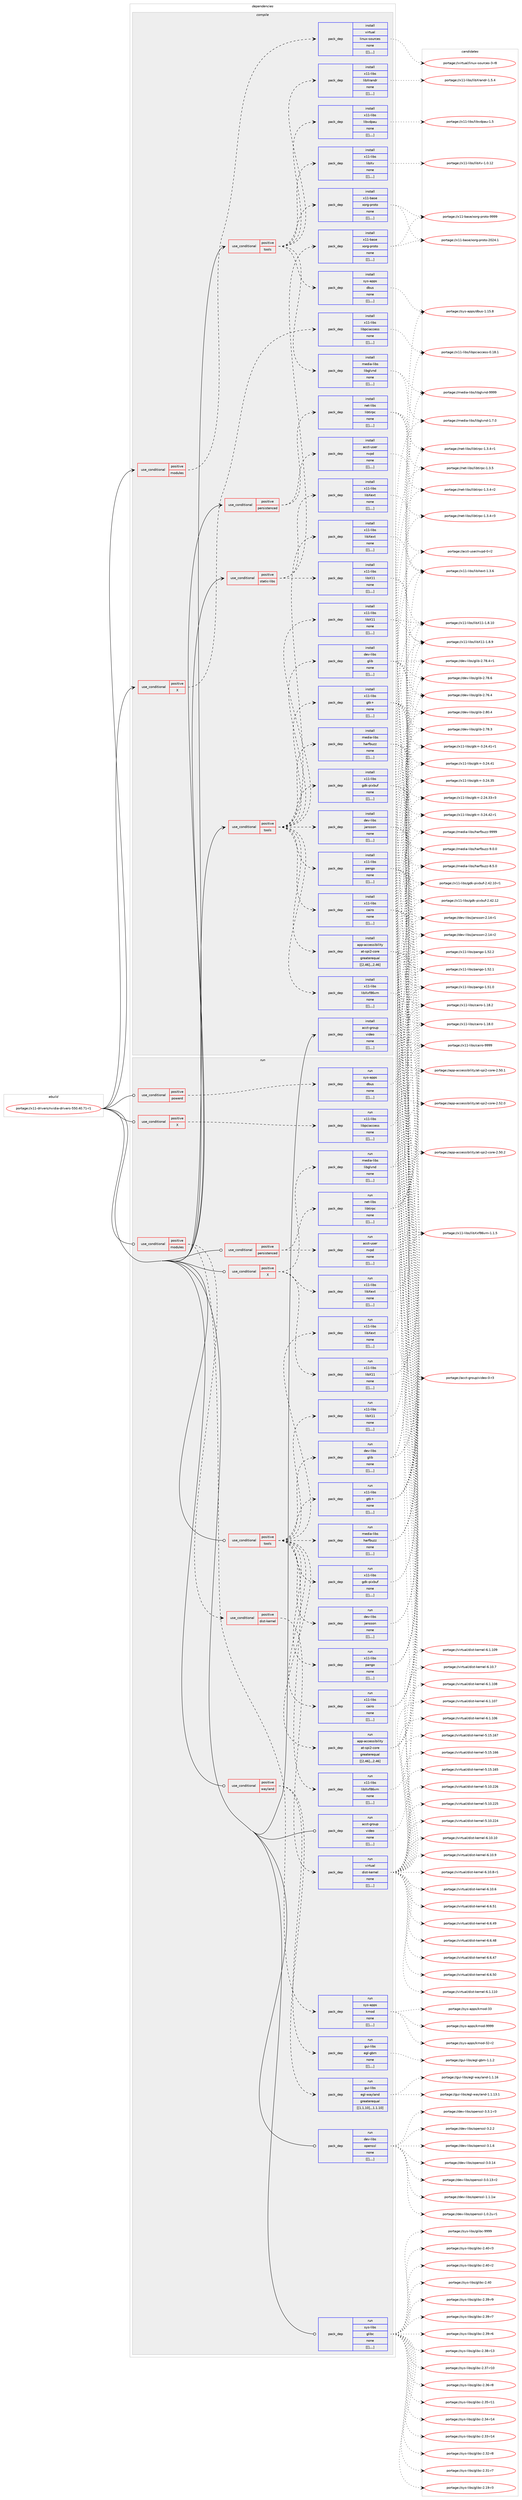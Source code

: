 digraph prolog {

# *************
# Graph options
# *************

newrank=true;
concentrate=true;
compound=true;
graph [rankdir=LR,fontname=Helvetica,fontsize=10,ranksep=1.5];#, ranksep=2.5, nodesep=0.2];
edge  [arrowhead=vee];
node  [fontname=Helvetica,fontsize=10];

# **********
# The ebuild
# **********

subgraph cluster_leftcol {
color=gray;
label=<<i>ebuild</i>>;
id [label="portage://x11-drivers/nvidia-drivers-550.40.71-r1", color=red, width=4, href="../x11-drivers/nvidia-drivers-550.40.71-r1.svg"];
}

# ****************
# The dependencies
# ****************

subgraph cluster_midcol {
color=gray;
label=<<i>dependencies</i>>;
subgraph cluster_compile {
fillcolor="#eeeeee";
style=filled;
label=<<i>compile</i>>;
subgraph cond126316 {
dependency474935 [label=<<TABLE BORDER="0" CELLBORDER="1" CELLSPACING="0" CELLPADDING="4"><TR><TD ROWSPAN="3" CELLPADDING="10">use_conditional</TD></TR><TR><TD>positive</TD></TR><TR><TD>X</TD></TR></TABLE>>, shape=none, color=red];
subgraph pack345108 {
dependency474936 [label=<<TABLE BORDER="0" CELLBORDER="1" CELLSPACING="0" CELLPADDING="4" WIDTH="220"><TR><TD ROWSPAN="6" CELLPADDING="30">pack_dep</TD></TR><TR><TD WIDTH="110">install</TD></TR><TR><TD>x11-libs</TD></TR><TR><TD>libpciaccess</TD></TR><TR><TD>none</TD></TR><TR><TD>[[],,,,]</TD></TR></TABLE>>, shape=none, color=blue];
}
dependency474935:e -> dependency474936:w [weight=20,style="dashed",arrowhead="vee"];
}
id:e -> dependency474935:w [weight=20,style="solid",arrowhead="vee"];
subgraph cond126317 {
dependency474937 [label=<<TABLE BORDER="0" CELLBORDER="1" CELLSPACING="0" CELLPADDING="4"><TR><TD ROWSPAN="3" CELLPADDING="10">use_conditional</TD></TR><TR><TD>positive</TD></TR><TR><TD>modules</TD></TR></TABLE>>, shape=none, color=red];
subgraph pack345109 {
dependency474938 [label=<<TABLE BORDER="0" CELLBORDER="1" CELLSPACING="0" CELLPADDING="4" WIDTH="220"><TR><TD ROWSPAN="6" CELLPADDING="30">pack_dep</TD></TR><TR><TD WIDTH="110">install</TD></TR><TR><TD>virtual</TD></TR><TR><TD>linux-sources</TD></TR><TR><TD>none</TD></TR><TR><TD>[[],,,,]</TD></TR></TABLE>>, shape=none, color=blue];
}
dependency474937:e -> dependency474938:w [weight=20,style="dashed",arrowhead="vee"];
}
id:e -> dependency474937:w [weight=20,style="solid",arrowhead="vee"];
subgraph cond126318 {
dependency474939 [label=<<TABLE BORDER="0" CELLBORDER="1" CELLSPACING="0" CELLPADDING="4"><TR><TD ROWSPAN="3" CELLPADDING="10">use_conditional</TD></TR><TR><TD>positive</TD></TR><TR><TD>persistenced</TD></TR></TABLE>>, shape=none, color=red];
subgraph pack345110 {
dependency474940 [label=<<TABLE BORDER="0" CELLBORDER="1" CELLSPACING="0" CELLPADDING="4" WIDTH="220"><TR><TD ROWSPAN="6" CELLPADDING="30">pack_dep</TD></TR><TR><TD WIDTH="110">install</TD></TR><TR><TD>acct-user</TD></TR><TR><TD>nvpd</TD></TR><TR><TD>none</TD></TR><TR><TD>[[],,,,]</TD></TR></TABLE>>, shape=none, color=blue];
}
dependency474939:e -> dependency474940:w [weight=20,style="dashed",arrowhead="vee"];
subgraph pack345111 {
dependency474941 [label=<<TABLE BORDER="0" CELLBORDER="1" CELLSPACING="0" CELLPADDING="4" WIDTH="220"><TR><TD ROWSPAN="6" CELLPADDING="30">pack_dep</TD></TR><TR><TD WIDTH="110">install</TD></TR><TR><TD>net-libs</TD></TR><TR><TD>libtirpc</TD></TR><TR><TD>none</TD></TR><TR><TD>[[],,,,]</TD></TR></TABLE>>, shape=none, color=blue];
}
dependency474939:e -> dependency474941:w [weight=20,style="dashed",arrowhead="vee"];
}
id:e -> dependency474939:w [weight=20,style="solid",arrowhead="vee"];
subgraph cond126319 {
dependency474942 [label=<<TABLE BORDER="0" CELLBORDER="1" CELLSPACING="0" CELLPADDING="4"><TR><TD ROWSPAN="3" CELLPADDING="10">use_conditional</TD></TR><TR><TD>positive</TD></TR><TR><TD>static-libs</TD></TR></TABLE>>, shape=none, color=red];
subgraph pack345112 {
dependency474943 [label=<<TABLE BORDER="0" CELLBORDER="1" CELLSPACING="0" CELLPADDING="4" WIDTH="220"><TR><TD ROWSPAN="6" CELLPADDING="30">pack_dep</TD></TR><TR><TD WIDTH="110">install</TD></TR><TR><TD>x11-base</TD></TR><TR><TD>xorg-proto</TD></TR><TR><TD>none</TD></TR><TR><TD>[[],,,,]</TD></TR></TABLE>>, shape=none, color=blue];
}
dependency474942:e -> dependency474943:w [weight=20,style="dashed",arrowhead="vee"];
subgraph pack345113 {
dependency474944 [label=<<TABLE BORDER="0" CELLBORDER="1" CELLSPACING="0" CELLPADDING="4" WIDTH="220"><TR><TD ROWSPAN="6" CELLPADDING="30">pack_dep</TD></TR><TR><TD WIDTH="110">install</TD></TR><TR><TD>x11-libs</TD></TR><TR><TD>libX11</TD></TR><TR><TD>none</TD></TR><TR><TD>[[],,,,]</TD></TR></TABLE>>, shape=none, color=blue];
}
dependency474942:e -> dependency474944:w [weight=20,style="dashed",arrowhead="vee"];
subgraph pack345114 {
dependency474945 [label=<<TABLE BORDER="0" CELLBORDER="1" CELLSPACING="0" CELLPADDING="4" WIDTH="220"><TR><TD ROWSPAN="6" CELLPADDING="30">pack_dep</TD></TR><TR><TD WIDTH="110">install</TD></TR><TR><TD>x11-libs</TD></TR><TR><TD>libXext</TD></TR><TR><TD>none</TD></TR><TR><TD>[[],,,,]</TD></TR></TABLE>>, shape=none, color=blue];
}
dependency474942:e -> dependency474945:w [weight=20,style="dashed",arrowhead="vee"];
}
id:e -> dependency474942:w [weight=20,style="solid",arrowhead="vee"];
subgraph cond126320 {
dependency474946 [label=<<TABLE BORDER="0" CELLBORDER="1" CELLSPACING="0" CELLPADDING="4"><TR><TD ROWSPAN="3" CELLPADDING="10">use_conditional</TD></TR><TR><TD>positive</TD></TR><TR><TD>tools</TD></TR></TABLE>>, shape=none, color=red];
subgraph pack345115 {
dependency474947 [label=<<TABLE BORDER="0" CELLBORDER="1" CELLSPACING="0" CELLPADDING="4" WIDTH="220"><TR><TD ROWSPAN="6" CELLPADDING="30">pack_dep</TD></TR><TR><TD WIDTH="110">install</TD></TR><TR><TD>app-accessibility</TD></TR><TR><TD>at-spi2-core</TD></TR><TR><TD>greaterequal</TD></TR><TR><TD>[[2,46],,,2.46]</TD></TR></TABLE>>, shape=none, color=blue];
}
dependency474946:e -> dependency474947:w [weight=20,style="dashed",arrowhead="vee"];
subgraph pack345116 {
dependency474948 [label=<<TABLE BORDER="0" CELLBORDER="1" CELLSPACING="0" CELLPADDING="4" WIDTH="220"><TR><TD ROWSPAN="6" CELLPADDING="30">pack_dep</TD></TR><TR><TD WIDTH="110">install</TD></TR><TR><TD>dev-libs</TD></TR><TR><TD>glib</TD></TR><TR><TD>none</TD></TR><TR><TD>[[],,,,]</TD></TR></TABLE>>, shape=none, color=blue];
}
dependency474946:e -> dependency474948:w [weight=20,style="dashed",arrowhead="vee"];
subgraph pack345117 {
dependency474949 [label=<<TABLE BORDER="0" CELLBORDER="1" CELLSPACING="0" CELLPADDING="4" WIDTH="220"><TR><TD ROWSPAN="6" CELLPADDING="30">pack_dep</TD></TR><TR><TD WIDTH="110">install</TD></TR><TR><TD>dev-libs</TD></TR><TR><TD>jansson</TD></TR><TR><TD>none</TD></TR><TR><TD>[[],,,,]</TD></TR></TABLE>>, shape=none, color=blue];
}
dependency474946:e -> dependency474949:w [weight=20,style="dashed",arrowhead="vee"];
subgraph pack345118 {
dependency474950 [label=<<TABLE BORDER="0" CELLBORDER="1" CELLSPACING="0" CELLPADDING="4" WIDTH="220"><TR><TD ROWSPAN="6" CELLPADDING="30">pack_dep</TD></TR><TR><TD WIDTH="110">install</TD></TR><TR><TD>media-libs</TD></TR><TR><TD>harfbuzz</TD></TR><TR><TD>none</TD></TR><TR><TD>[[],,,,]</TD></TR></TABLE>>, shape=none, color=blue];
}
dependency474946:e -> dependency474950:w [weight=20,style="dashed",arrowhead="vee"];
subgraph pack345119 {
dependency474951 [label=<<TABLE BORDER="0" CELLBORDER="1" CELLSPACING="0" CELLPADDING="4" WIDTH="220"><TR><TD ROWSPAN="6" CELLPADDING="30">pack_dep</TD></TR><TR><TD WIDTH="110">install</TD></TR><TR><TD>x11-libs</TD></TR><TR><TD>cairo</TD></TR><TR><TD>none</TD></TR><TR><TD>[[],,,,]</TD></TR></TABLE>>, shape=none, color=blue];
}
dependency474946:e -> dependency474951:w [weight=20,style="dashed",arrowhead="vee"];
subgraph pack345120 {
dependency474952 [label=<<TABLE BORDER="0" CELLBORDER="1" CELLSPACING="0" CELLPADDING="4" WIDTH="220"><TR><TD ROWSPAN="6" CELLPADDING="30">pack_dep</TD></TR><TR><TD WIDTH="110">install</TD></TR><TR><TD>x11-libs</TD></TR><TR><TD>gdk-pixbuf</TD></TR><TR><TD>none</TD></TR><TR><TD>[[],,,,]</TD></TR></TABLE>>, shape=none, color=blue];
}
dependency474946:e -> dependency474952:w [weight=20,style="dashed",arrowhead="vee"];
subgraph pack345121 {
dependency474953 [label=<<TABLE BORDER="0" CELLBORDER="1" CELLSPACING="0" CELLPADDING="4" WIDTH="220"><TR><TD ROWSPAN="6" CELLPADDING="30">pack_dep</TD></TR><TR><TD WIDTH="110">install</TD></TR><TR><TD>x11-libs</TD></TR><TR><TD>gtk+</TD></TR><TR><TD>none</TD></TR><TR><TD>[[],,,,]</TD></TR></TABLE>>, shape=none, color=blue];
}
dependency474946:e -> dependency474953:w [weight=20,style="dashed",arrowhead="vee"];
subgraph pack345122 {
dependency474954 [label=<<TABLE BORDER="0" CELLBORDER="1" CELLSPACING="0" CELLPADDING="4" WIDTH="220"><TR><TD ROWSPAN="6" CELLPADDING="30">pack_dep</TD></TR><TR><TD WIDTH="110">install</TD></TR><TR><TD>x11-libs</TD></TR><TR><TD>libX11</TD></TR><TR><TD>none</TD></TR><TR><TD>[[],,,,]</TD></TR></TABLE>>, shape=none, color=blue];
}
dependency474946:e -> dependency474954:w [weight=20,style="dashed",arrowhead="vee"];
subgraph pack345123 {
dependency474955 [label=<<TABLE BORDER="0" CELLBORDER="1" CELLSPACING="0" CELLPADDING="4" WIDTH="220"><TR><TD ROWSPAN="6" CELLPADDING="30">pack_dep</TD></TR><TR><TD WIDTH="110">install</TD></TR><TR><TD>x11-libs</TD></TR><TR><TD>libXext</TD></TR><TR><TD>none</TD></TR><TR><TD>[[],,,,]</TD></TR></TABLE>>, shape=none, color=blue];
}
dependency474946:e -> dependency474955:w [weight=20,style="dashed",arrowhead="vee"];
subgraph pack345124 {
dependency474956 [label=<<TABLE BORDER="0" CELLBORDER="1" CELLSPACING="0" CELLPADDING="4" WIDTH="220"><TR><TD ROWSPAN="6" CELLPADDING="30">pack_dep</TD></TR><TR><TD WIDTH="110">install</TD></TR><TR><TD>x11-libs</TD></TR><TR><TD>libXxf86vm</TD></TR><TR><TD>none</TD></TR><TR><TD>[[],,,,]</TD></TR></TABLE>>, shape=none, color=blue];
}
dependency474946:e -> dependency474956:w [weight=20,style="dashed",arrowhead="vee"];
subgraph pack345125 {
dependency474957 [label=<<TABLE BORDER="0" CELLBORDER="1" CELLSPACING="0" CELLPADDING="4" WIDTH="220"><TR><TD ROWSPAN="6" CELLPADDING="30">pack_dep</TD></TR><TR><TD WIDTH="110">install</TD></TR><TR><TD>x11-libs</TD></TR><TR><TD>pango</TD></TR><TR><TD>none</TD></TR><TR><TD>[[],,,,]</TD></TR></TABLE>>, shape=none, color=blue];
}
dependency474946:e -> dependency474957:w [weight=20,style="dashed",arrowhead="vee"];
}
id:e -> dependency474946:w [weight=20,style="solid",arrowhead="vee"];
subgraph cond126321 {
dependency474958 [label=<<TABLE BORDER="0" CELLBORDER="1" CELLSPACING="0" CELLPADDING="4"><TR><TD ROWSPAN="3" CELLPADDING="10">use_conditional</TD></TR><TR><TD>positive</TD></TR><TR><TD>tools</TD></TR></TABLE>>, shape=none, color=red];
subgraph pack345126 {
dependency474959 [label=<<TABLE BORDER="0" CELLBORDER="1" CELLSPACING="0" CELLPADDING="4" WIDTH="220"><TR><TD ROWSPAN="6" CELLPADDING="30">pack_dep</TD></TR><TR><TD WIDTH="110">install</TD></TR><TR><TD>media-libs</TD></TR><TR><TD>libglvnd</TD></TR><TR><TD>none</TD></TR><TR><TD>[[],,,,]</TD></TR></TABLE>>, shape=none, color=blue];
}
dependency474958:e -> dependency474959:w [weight=20,style="dashed",arrowhead="vee"];
subgraph pack345127 {
dependency474960 [label=<<TABLE BORDER="0" CELLBORDER="1" CELLSPACING="0" CELLPADDING="4" WIDTH="220"><TR><TD ROWSPAN="6" CELLPADDING="30">pack_dep</TD></TR><TR><TD WIDTH="110">install</TD></TR><TR><TD>sys-apps</TD></TR><TR><TD>dbus</TD></TR><TR><TD>none</TD></TR><TR><TD>[[],,,,]</TD></TR></TABLE>>, shape=none, color=blue];
}
dependency474958:e -> dependency474960:w [weight=20,style="dashed",arrowhead="vee"];
subgraph pack345128 {
dependency474961 [label=<<TABLE BORDER="0" CELLBORDER="1" CELLSPACING="0" CELLPADDING="4" WIDTH="220"><TR><TD ROWSPAN="6" CELLPADDING="30">pack_dep</TD></TR><TR><TD WIDTH="110">install</TD></TR><TR><TD>x11-base</TD></TR><TR><TD>xorg-proto</TD></TR><TR><TD>none</TD></TR><TR><TD>[[],,,,]</TD></TR></TABLE>>, shape=none, color=blue];
}
dependency474958:e -> dependency474961:w [weight=20,style="dashed",arrowhead="vee"];
subgraph pack345129 {
dependency474962 [label=<<TABLE BORDER="0" CELLBORDER="1" CELLSPACING="0" CELLPADDING="4" WIDTH="220"><TR><TD ROWSPAN="6" CELLPADDING="30">pack_dep</TD></TR><TR><TD WIDTH="110">install</TD></TR><TR><TD>x11-libs</TD></TR><TR><TD>libXrandr</TD></TR><TR><TD>none</TD></TR><TR><TD>[[],,,,]</TD></TR></TABLE>>, shape=none, color=blue];
}
dependency474958:e -> dependency474962:w [weight=20,style="dashed",arrowhead="vee"];
subgraph pack345130 {
dependency474963 [label=<<TABLE BORDER="0" CELLBORDER="1" CELLSPACING="0" CELLPADDING="4" WIDTH="220"><TR><TD ROWSPAN="6" CELLPADDING="30">pack_dep</TD></TR><TR><TD WIDTH="110">install</TD></TR><TR><TD>x11-libs</TD></TR><TR><TD>libXv</TD></TR><TR><TD>none</TD></TR><TR><TD>[[],,,,]</TD></TR></TABLE>>, shape=none, color=blue];
}
dependency474958:e -> dependency474963:w [weight=20,style="dashed",arrowhead="vee"];
subgraph pack345131 {
dependency474964 [label=<<TABLE BORDER="0" CELLBORDER="1" CELLSPACING="0" CELLPADDING="4" WIDTH="220"><TR><TD ROWSPAN="6" CELLPADDING="30">pack_dep</TD></TR><TR><TD WIDTH="110">install</TD></TR><TR><TD>x11-libs</TD></TR><TR><TD>libvdpau</TD></TR><TR><TD>none</TD></TR><TR><TD>[[],,,,]</TD></TR></TABLE>>, shape=none, color=blue];
}
dependency474958:e -> dependency474964:w [weight=20,style="dashed",arrowhead="vee"];
}
id:e -> dependency474958:w [weight=20,style="solid",arrowhead="vee"];
subgraph pack345132 {
dependency474965 [label=<<TABLE BORDER="0" CELLBORDER="1" CELLSPACING="0" CELLPADDING="4" WIDTH="220"><TR><TD ROWSPAN="6" CELLPADDING="30">pack_dep</TD></TR><TR><TD WIDTH="110">install</TD></TR><TR><TD>acct-group</TD></TR><TR><TD>video</TD></TR><TR><TD>none</TD></TR><TR><TD>[[],,,,]</TD></TR></TABLE>>, shape=none, color=blue];
}
id:e -> dependency474965:w [weight=20,style="solid",arrowhead="vee"];
}
subgraph cluster_compileandrun {
fillcolor="#eeeeee";
style=filled;
label=<<i>compile and run</i>>;
}
subgraph cluster_run {
fillcolor="#eeeeee";
style=filled;
label=<<i>run</i>>;
subgraph cond126322 {
dependency474966 [label=<<TABLE BORDER="0" CELLBORDER="1" CELLSPACING="0" CELLPADDING="4"><TR><TD ROWSPAN="3" CELLPADDING="10">use_conditional</TD></TR><TR><TD>positive</TD></TR><TR><TD>X</TD></TR></TABLE>>, shape=none, color=red];
subgraph pack345133 {
dependency474967 [label=<<TABLE BORDER="0" CELLBORDER="1" CELLSPACING="0" CELLPADDING="4" WIDTH="220"><TR><TD ROWSPAN="6" CELLPADDING="30">pack_dep</TD></TR><TR><TD WIDTH="110">run</TD></TR><TR><TD>media-libs</TD></TR><TR><TD>libglvnd</TD></TR><TR><TD>none</TD></TR><TR><TD>[[],,,,]</TD></TR></TABLE>>, shape=none, color=blue];
}
dependency474966:e -> dependency474967:w [weight=20,style="dashed",arrowhead="vee"];
subgraph pack345134 {
dependency474968 [label=<<TABLE BORDER="0" CELLBORDER="1" CELLSPACING="0" CELLPADDING="4" WIDTH="220"><TR><TD ROWSPAN="6" CELLPADDING="30">pack_dep</TD></TR><TR><TD WIDTH="110">run</TD></TR><TR><TD>x11-libs</TD></TR><TR><TD>libX11</TD></TR><TR><TD>none</TD></TR><TR><TD>[[],,,,]</TD></TR></TABLE>>, shape=none, color=blue];
}
dependency474966:e -> dependency474968:w [weight=20,style="dashed",arrowhead="vee"];
subgraph pack345135 {
dependency474969 [label=<<TABLE BORDER="0" CELLBORDER="1" CELLSPACING="0" CELLPADDING="4" WIDTH="220"><TR><TD ROWSPAN="6" CELLPADDING="30">pack_dep</TD></TR><TR><TD WIDTH="110">run</TD></TR><TR><TD>x11-libs</TD></TR><TR><TD>libXext</TD></TR><TR><TD>none</TD></TR><TR><TD>[[],,,,]</TD></TR></TABLE>>, shape=none, color=blue];
}
dependency474966:e -> dependency474969:w [weight=20,style="dashed",arrowhead="vee"];
}
id:e -> dependency474966:w [weight=20,style="solid",arrowhead="odot"];
subgraph cond126323 {
dependency474970 [label=<<TABLE BORDER="0" CELLBORDER="1" CELLSPACING="0" CELLPADDING="4"><TR><TD ROWSPAN="3" CELLPADDING="10">use_conditional</TD></TR><TR><TD>positive</TD></TR><TR><TD>X</TD></TR></TABLE>>, shape=none, color=red];
subgraph pack345136 {
dependency474971 [label=<<TABLE BORDER="0" CELLBORDER="1" CELLSPACING="0" CELLPADDING="4" WIDTH="220"><TR><TD ROWSPAN="6" CELLPADDING="30">pack_dep</TD></TR><TR><TD WIDTH="110">run</TD></TR><TR><TD>x11-libs</TD></TR><TR><TD>libpciaccess</TD></TR><TR><TD>none</TD></TR><TR><TD>[[],,,,]</TD></TR></TABLE>>, shape=none, color=blue];
}
dependency474970:e -> dependency474971:w [weight=20,style="dashed",arrowhead="vee"];
}
id:e -> dependency474970:w [weight=20,style="solid",arrowhead="odot"];
subgraph cond126324 {
dependency474972 [label=<<TABLE BORDER="0" CELLBORDER="1" CELLSPACING="0" CELLPADDING="4"><TR><TD ROWSPAN="3" CELLPADDING="10">use_conditional</TD></TR><TR><TD>positive</TD></TR><TR><TD>modules</TD></TR></TABLE>>, shape=none, color=red];
subgraph pack345137 {
dependency474973 [label=<<TABLE BORDER="0" CELLBORDER="1" CELLSPACING="0" CELLPADDING="4" WIDTH="220"><TR><TD ROWSPAN="6" CELLPADDING="30">pack_dep</TD></TR><TR><TD WIDTH="110">run</TD></TR><TR><TD>sys-apps</TD></TR><TR><TD>kmod</TD></TR><TR><TD>none</TD></TR><TR><TD>[[],,,,]</TD></TR></TABLE>>, shape=none, color=blue];
}
dependency474972:e -> dependency474973:w [weight=20,style="dashed",arrowhead="vee"];
subgraph cond126325 {
dependency474974 [label=<<TABLE BORDER="0" CELLBORDER="1" CELLSPACING="0" CELLPADDING="4"><TR><TD ROWSPAN="3" CELLPADDING="10">use_conditional</TD></TR><TR><TD>positive</TD></TR><TR><TD>dist-kernel</TD></TR></TABLE>>, shape=none, color=red];
subgraph pack345138 {
dependency474975 [label=<<TABLE BORDER="0" CELLBORDER="1" CELLSPACING="0" CELLPADDING="4" WIDTH="220"><TR><TD ROWSPAN="6" CELLPADDING="30">pack_dep</TD></TR><TR><TD WIDTH="110">run</TD></TR><TR><TD>virtual</TD></TR><TR><TD>dist-kernel</TD></TR><TR><TD>none</TD></TR><TR><TD>[[],,,,]</TD></TR></TABLE>>, shape=none, color=blue];
}
dependency474974:e -> dependency474975:w [weight=20,style="dashed",arrowhead="vee"];
}
dependency474972:e -> dependency474974:w [weight=20,style="dashed",arrowhead="vee"];
}
id:e -> dependency474972:w [weight=20,style="solid",arrowhead="odot"];
subgraph cond126326 {
dependency474976 [label=<<TABLE BORDER="0" CELLBORDER="1" CELLSPACING="0" CELLPADDING="4"><TR><TD ROWSPAN="3" CELLPADDING="10">use_conditional</TD></TR><TR><TD>positive</TD></TR><TR><TD>persistenced</TD></TR></TABLE>>, shape=none, color=red];
subgraph pack345139 {
dependency474977 [label=<<TABLE BORDER="0" CELLBORDER="1" CELLSPACING="0" CELLPADDING="4" WIDTH="220"><TR><TD ROWSPAN="6" CELLPADDING="30">pack_dep</TD></TR><TR><TD WIDTH="110">run</TD></TR><TR><TD>acct-user</TD></TR><TR><TD>nvpd</TD></TR><TR><TD>none</TD></TR><TR><TD>[[],,,,]</TD></TR></TABLE>>, shape=none, color=blue];
}
dependency474976:e -> dependency474977:w [weight=20,style="dashed",arrowhead="vee"];
subgraph pack345140 {
dependency474978 [label=<<TABLE BORDER="0" CELLBORDER="1" CELLSPACING="0" CELLPADDING="4" WIDTH="220"><TR><TD ROWSPAN="6" CELLPADDING="30">pack_dep</TD></TR><TR><TD WIDTH="110">run</TD></TR><TR><TD>net-libs</TD></TR><TR><TD>libtirpc</TD></TR><TR><TD>none</TD></TR><TR><TD>[[],,,,]</TD></TR></TABLE>>, shape=none, color=blue];
}
dependency474976:e -> dependency474978:w [weight=20,style="dashed",arrowhead="vee"];
}
id:e -> dependency474976:w [weight=20,style="solid",arrowhead="odot"];
subgraph cond126327 {
dependency474979 [label=<<TABLE BORDER="0" CELLBORDER="1" CELLSPACING="0" CELLPADDING="4"><TR><TD ROWSPAN="3" CELLPADDING="10">use_conditional</TD></TR><TR><TD>positive</TD></TR><TR><TD>powerd</TD></TR></TABLE>>, shape=none, color=red];
subgraph pack345141 {
dependency474980 [label=<<TABLE BORDER="0" CELLBORDER="1" CELLSPACING="0" CELLPADDING="4" WIDTH="220"><TR><TD ROWSPAN="6" CELLPADDING="30">pack_dep</TD></TR><TR><TD WIDTH="110">run</TD></TR><TR><TD>sys-apps</TD></TR><TR><TD>dbus</TD></TR><TR><TD>none</TD></TR><TR><TD>[[],,,,]</TD></TR></TABLE>>, shape=none, color=blue];
}
dependency474979:e -> dependency474980:w [weight=20,style="dashed",arrowhead="vee"];
}
id:e -> dependency474979:w [weight=20,style="solid",arrowhead="odot"];
subgraph cond126328 {
dependency474981 [label=<<TABLE BORDER="0" CELLBORDER="1" CELLSPACING="0" CELLPADDING="4"><TR><TD ROWSPAN="3" CELLPADDING="10">use_conditional</TD></TR><TR><TD>positive</TD></TR><TR><TD>tools</TD></TR></TABLE>>, shape=none, color=red];
subgraph pack345142 {
dependency474982 [label=<<TABLE BORDER="0" CELLBORDER="1" CELLSPACING="0" CELLPADDING="4" WIDTH="220"><TR><TD ROWSPAN="6" CELLPADDING="30">pack_dep</TD></TR><TR><TD WIDTH="110">run</TD></TR><TR><TD>app-accessibility</TD></TR><TR><TD>at-spi2-core</TD></TR><TR><TD>greaterequal</TD></TR><TR><TD>[[2,46],,,2.46]</TD></TR></TABLE>>, shape=none, color=blue];
}
dependency474981:e -> dependency474982:w [weight=20,style="dashed",arrowhead="vee"];
subgraph pack345143 {
dependency474983 [label=<<TABLE BORDER="0" CELLBORDER="1" CELLSPACING="0" CELLPADDING="4" WIDTH="220"><TR><TD ROWSPAN="6" CELLPADDING="30">pack_dep</TD></TR><TR><TD WIDTH="110">run</TD></TR><TR><TD>dev-libs</TD></TR><TR><TD>glib</TD></TR><TR><TD>none</TD></TR><TR><TD>[[],,,,]</TD></TR></TABLE>>, shape=none, color=blue];
}
dependency474981:e -> dependency474983:w [weight=20,style="dashed",arrowhead="vee"];
subgraph pack345144 {
dependency474984 [label=<<TABLE BORDER="0" CELLBORDER="1" CELLSPACING="0" CELLPADDING="4" WIDTH="220"><TR><TD ROWSPAN="6" CELLPADDING="30">pack_dep</TD></TR><TR><TD WIDTH="110">run</TD></TR><TR><TD>dev-libs</TD></TR><TR><TD>jansson</TD></TR><TR><TD>none</TD></TR><TR><TD>[[],,,,]</TD></TR></TABLE>>, shape=none, color=blue];
}
dependency474981:e -> dependency474984:w [weight=20,style="dashed",arrowhead="vee"];
subgraph pack345145 {
dependency474985 [label=<<TABLE BORDER="0" CELLBORDER="1" CELLSPACING="0" CELLPADDING="4" WIDTH="220"><TR><TD ROWSPAN="6" CELLPADDING="30">pack_dep</TD></TR><TR><TD WIDTH="110">run</TD></TR><TR><TD>media-libs</TD></TR><TR><TD>harfbuzz</TD></TR><TR><TD>none</TD></TR><TR><TD>[[],,,,]</TD></TR></TABLE>>, shape=none, color=blue];
}
dependency474981:e -> dependency474985:w [weight=20,style="dashed",arrowhead="vee"];
subgraph pack345146 {
dependency474986 [label=<<TABLE BORDER="0" CELLBORDER="1" CELLSPACING="0" CELLPADDING="4" WIDTH="220"><TR><TD ROWSPAN="6" CELLPADDING="30">pack_dep</TD></TR><TR><TD WIDTH="110">run</TD></TR><TR><TD>x11-libs</TD></TR><TR><TD>cairo</TD></TR><TR><TD>none</TD></TR><TR><TD>[[],,,,]</TD></TR></TABLE>>, shape=none, color=blue];
}
dependency474981:e -> dependency474986:w [weight=20,style="dashed",arrowhead="vee"];
subgraph pack345147 {
dependency474987 [label=<<TABLE BORDER="0" CELLBORDER="1" CELLSPACING="0" CELLPADDING="4" WIDTH="220"><TR><TD ROWSPAN="6" CELLPADDING="30">pack_dep</TD></TR><TR><TD WIDTH="110">run</TD></TR><TR><TD>x11-libs</TD></TR><TR><TD>gdk-pixbuf</TD></TR><TR><TD>none</TD></TR><TR><TD>[[],,,,]</TD></TR></TABLE>>, shape=none, color=blue];
}
dependency474981:e -> dependency474987:w [weight=20,style="dashed",arrowhead="vee"];
subgraph pack345148 {
dependency474988 [label=<<TABLE BORDER="0" CELLBORDER="1" CELLSPACING="0" CELLPADDING="4" WIDTH="220"><TR><TD ROWSPAN="6" CELLPADDING="30">pack_dep</TD></TR><TR><TD WIDTH="110">run</TD></TR><TR><TD>x11-libs</TD></TR><TR><TD>gtk+</TD></TR><TR><TD>none</TD></TR><TR><TD>[[],,,,]</TD></TR></TABLE>>, shape=none, color=blue];
}
dependency474981:e -> dependency474988:w [weight=20,style="dashed",arrowhead="vee"];
subgraph pack345149 {
dependency474989 [label=<<TABLE BORDER="0" CELLBORDER="1" CELLSPACING="0" CELLPADDING="4" WIDTH="220"><TR><TD ROWSPAN="6" CELLPADDING="30">pack_dep</TD></TR><TR><TD WIDTH="110">run</TD></TR><TR><TD>x11-libs</TD></TR><TR><TD>libX11</TD></TR><TR><TD>none</TD></TR><TR><TD>[[],,,,]</TD></TR></TABLE>>, shape=none, color=blue];
}
dependency474981:e -> dependency474989:w [weight=20,style="dashed",arrowhead="vee"];
subgraph pack345150 {
dependency474990 [label=<<TABLE BORDER="0" CELLBORDER="1" CELLSPACING="0" CELLPADDING="4" WIDTH="220"><TR><TD ROWSPAN="6" CELLPADDING="30">pack_dep</TD></TR><TR><TD WIDTH="110">run</TD></TR><TR><TD>x11-libs</TD></TR><TR><TD>libXext</TD></TR><TR><TD>none</TD></TR><TR><TD>[[],,,,]</TD></TR></TABLE>>, shape=none, color=blue];
}
dependency474981:e -> dependency474990:w [weight=20,style="dashed",arrowhead="vee"];
subgraph pack345151 {
dependency474991 [label=<<TABLE BORDER="0" CELLBORDER="1" CELLSPACING="0" CELLPADDING="4" WIDTH="220"><TR><TD ROWSPAN="6" CELLPADDING="30">pack_dep</TD></TR><TR><TD WIDTH="110">run</TD></TR><TR><TD>x11-libs</TD></TR><TR><TD>libXxf86vm</TD></TR><TR><TD>none</TD></TR><TR><TD>[[],,,,]</TD></TR></TABLE>>, shape=none, color=blue];
}
dependency474981:e -> dependency474991:w [weight=20,style="dashed",arrowhead="vee"];
subgraph pack345152 {
dependency474992 [label=<<TABLE BORDER="0" CELLBORDER="1" CELLSPACING="0" CELLPADDING="4" WIDTH="220"><TR><TD ROWSPAN="6" CELLPADDING="30">pack_dep</TD></TR><TR><TD WIDTH="110">run</TD></TR><TR><TD>x11-libs</TD></TR><TR><TD>pango</TD></TR><TR><TD>none</TD></TR><TR><TD>[[],,,,]</TD></TR></TABLE>>, shape=none, color=blue];
}
dependency474981:e -> dependency474992:w [weight=20,style="dashed",arrowhead="vee"];
}
id:e -> dependency474981:w [weight=20,style="solid",arrowhead="odot"];
subgraph cond126329 {
dependency474993 [label=<<TABLE BORDER="0" CELLBORDER="1" CELLSPACING="0" CELLPADDING="4"><TR><TD ROWSPAN="3" CELLPADDING="10">use_conditional</TD></TR><TR><TD>positive</TD></TR><TR><TD>wayland</TD></TR></TABLE>>, shape=none, color=red];
subgraph pack345153 {
dependency474994 [label=<<TABLE BORDER="0" CELLBORDER="1" CELLSPACING="0" CELLPADDING="4" WIDTH="220"><TR><TD ROWSPAN="6" CELLPADDING="30">pack_dep</TD></TR><TR><TD WIDTH="110">run</TD></TR><TR><TD>gui-libs</TD></TR><TR><TD>egl-gbm</TD></TR><TR><TD>none</TD></TR><TR><TD>[[],,,,]</TD></TR></TABLE>>, shape=none, color=blue];
}
dependency474993:e -> dependency474994:w [weight=20,style="dashed",arrowhead="vee"];
subgraph pack345154 {
dependency474995 [label=<<TABLE BORDER="0" CELLBORDER="1" CELLSPACING="0" CELLPADDING="4" WIDTH="220"><TR><TD ROWSPAN="6" CELLPADDING="30">pack_dep</TD></TR><TR><TD WIDTH="110">run</TD></TR><TR><TD>gui-libs</TD></TR><TR><TD>egl-wayland</TD></TR><TR><TD>greaterequal</TD></TR><TR><TD>[[1,1,10],,,1.1.10]</TD></TR></TABLE>>, shape=none, color=blue];
}
dependency474993:e -> dependency474995:w [weight=20,style="dashed",arrowhead="vee"];
}
id:e -> dependency474993:w [weight=20,style="solid",arrowhead="odot"];
subgraph pack345155 {
dependency474996 [label=<<TABLE BORDER="0" CELLBORDER="1" CELLSPACING="0" CELLPADDING="4" WIDTH="220"><TR><TD ROWSPAN="6" CELLPADDING="30">pack_dep</TD></TR><TR><TD WIDTH="110">run</TD></TR><TR><TD>acct-group</TD></TR><TR><TD>video</TD></TR><TR><TD>none</TD></TR><TR><TD>[[],,,,]</TD></TR></TABLE>>, shape=none, color=blue];
}
id:e -> dependency474996:w [weight=20,style="solid",arrowhead="odot"];
subgraph pack345156 {
dependency474997 [label=<<TABLE BORDER="0" CELLBORDER="1" CELLSPACING="0" CELLPADDING="4" WIDTH="220"><TR><TD ROWSPAN="6" CELLPADDING="30">pack_dep</TD></TR><TR><TD WIDTH="110">run</TD></TR><TR><TD>dev-libs</TD></TR><TR><TD>openssl</TD></TR><TR><TD>none</TD></TR><TR><TD>[[],,,,]</TD></TR></TABLE>>, shape=none, color=blue];
}
id:e -> dependency474997:w [weight=20,style="solid",arrowhead="odot"];
subgraph pack345157 {
dependency474998 [label=<<TABLE BORDER="0" CELLBORDER="1" CELLSPACING="0" CELLPADDING="4" WIDTH="220"><TR><TD ROWSPAN="6" CELLPADDING="30">pack_dep</TD></TR><TR><TD WIDTH="110">run</TD></TR><TR><TD>sys-libs</TD></TR><TR><TD>glibc</TD></TR><TR><TD>none</TD></TR><TR><TD>[[],,,,]</TD></TR></TABLE>>, shape=none, color=blue];
}
id:e -> dependency474998:w [weight=20,style="solid",arrowhead="odot"];
}
}

# **************
# The candidates
# **************

subgraph cluster_choices {
rank=same;
color=gray;
label=<<i>candidates</i>>;

subgraph choice345108 {
color=black;
nodesep=1;
choice1204949451081059811547108105981129910597999910111511545484649564649 [label="portage://x11-libs/libpciaccess-0.18.1", color=red, width=4,href="../x11-libs/libpciaccess-0.18.1.svg"];
dependency474936:e -> choice1204949451081059811547108105981129910597999910111511545484649564649:w [style=dotted,weight="100"];
}
subgraph choice345109 {
color=black;
nodesep=1;
choice1181051141161179710847108105110117120451151111171149910111545514511456 [label="portage://virtual/linux-sources-3-r8", color=red, width=4,href="../virtual/linux-sources-3-r8.svg"];
dependency474938:e -> choice1181051141161179710847108105110117120451151111171149910111545514511456:w [style=dotted,weight="100"];
}
subgraph choice345110 {
color=black;
nodesep=1;
choice979999116451171151011144711011811210045484511450 [label="portage://acct-user/nvpd-0-r2", color=red, width=4,href="../acct-user/nvpd-0-r2.svg"];
dependency474940:e -> choice979999116451171151011144711011811210045484511450:w [style=dotted,weight="100"];
}
subgraph choice345111 {
color=black;
nodesep=1;
choice1101011164510810598115471081059811610511411299454946514653 [label="portage://net-libs/libtirpc-1.3.5", color=red, width=4,href="../net-libs/libtirpc-1.3.5.svg"];
choice11010111645108105981154710810598116105114112994549465146524511451 [label="portage://net-libs/libtirpc-1.3.4-r3", color=red, width=4,href="../net-libs/libtirpc-1.3.4-r3.svg"];
choice11010111645108105981154710810598116105114112994549465146524511450 [label="portage://net-libs/libtirpc-1.3.4-r2", color=red, width=4,href="../net-libs/libtirpc-1.3.4-r2.svg"];
choice11010111645108105981154710810598116105114112994549465146524511449 [label="portage://net-libs/libtirpc-1.3.4-r1", color=red, width=4,href="../net-libs/libtirpc-1.3.4-r1.svg"];
dependency474941:e -> choice1101011164510810598115471081059811610511411299454946514653:w [style=dotted,weight="100"];
dependency474941:e -> choice11010111645108105981154710810598116105114112994549465146524511451:w [style=dotted,weight="100"];
dependency474941:e -> choice11010111645108105981154710810598116105114112994549465146524511450:w [style=dotted,weight="100"];
dependency474941:e -> choice11010111645108105981154710810598116105114112994549465146524511449:w [style=dotted,weight="100"];
}
subgraph choice345112 {
color=black;
nodesep=1;
choice120494945989711510147120111114103451121141111161114557575757 [label="portage://x11-base/xorg-proto-9999", color=red, width=4,href="../x11-base/xorg-proto-9999.svg"];
choice1204949459897115101471201111141034511211411111611145504850524649 [label="portage://x11-base/xorg-proto-2024.1", color=red, width=4,href="../x11-base/xorg-proto-2024.1.svg"];
dependency474943:e -> choice120494945989711510147120111114103451121141111161114557575757:w [style=dotted,weight="100"];
dependency474943:e -> choice1204949459897115101471201111141034511211411111611145504850524649:w [style=dotted,weight="100"];
}
subgraph choice345113 {
color=black;
nodesep=1;
choice12049494510810598115471081059888494945494656464948 [label="portage://x11-libs/libX11-1.8.10", color=red, width=4,href="../x11-libs/libX11-1.8.10.svg"];
choice120494945108105981154710810598884949454946564657 [label="portage://x11-libs/libX11-1.8.9", color=red, width=4,href="../x11-libs/libX11-1.8.9.svg"];
dependency474944:e -> choice12049494510810598115471081059888494945494656464948:w [style=dotted,weight="100"];
dependency474944:e -> choice120494945108105981154710810598884949454946564657:w [style=dotted,weight="100"];
}
subgraph choice345114 {
color=black;
nodesep=1;
choice12049494510810598115471081059888101120116454946514654 [label="portage://x11-libs/libXext-1.3.6", color=red, width=4,href="../x11-libs/libXext-1.3.6.svg"];
dependency474945:e -> choice12049494510810598115471081059888101120116454946514654:w [style=dotted,weight="100"];
}
subgraph choice345115 {
color=black;
nodesep=1;
choice97112112459799991011151151059810510810511612147971164511511210550459911111410145504653504648 [label="portage://app-accessibility/at-spi2-core-2.52.0", color=red, width=4,href="../app-accessibility/at-spi2-core-2.52.0.svg"];
choice97112112459799991011151151059810510810511612147971164511511210550459911111410145504653484650 [label="portage://app-accessibility/at-spi2-core-2.50.2", color=red, width=4,href="../app-accessibility/at-spi2-core-2.50.2.svg"];
choice97112112459799991011151151059810510810511612147971164511511210550459911111410145504653484649 [label="portage://app-accessibility/at-spi2-core-2.50.1", color=red, width=4,href="../app-accessibility/at-spi2-core-2.50.1.svg"];
dependency474947:e -> choice97112112459799991011151151059810510810511612147971164511511210550459911111410145504653504648:w [style=dotted,weight="100"];
dependency474947:e -> choice97112112459799991011151151059810510810511612147971164511511210550459911111410145504653484650:w [style=dotted,weight="100"];
dependency474947:e -> choice97112112459799991011151151059810510810511612147971164511511210550459911111410145504653484649:w [style=dotted,weight="100"];
}
subgraph choice345116 {
color=black;
nodesep=1;
choice1001011184510810598115471031081059845504656484652 [label="portage://dev-libs/glib-2.80.4", color=red, width=4,href="../dev-libs/glib-2.80.4.svg"];
choice1001011184510810598115471031081059845504655564654 [label="portage://dev-libs/glib-2.78.6", color=red, width=4,href="../dev-libs/glib-2.78.6.svg"];
choice10010111845108105981154710310810598455046555646524511449 [label="portage://dev-libs/glib-2.78.4-r1", color=red, width=4,href="../dev-libs/glib-2.78.4-r1.svg"];
choice1001011184510810598115471031081059845504655564651 [label="portage://dev-libs/glib-2.78.3", color=red, width=4,href="../dev-libs/glib-2.78.3.svg"];
choice1001011184510810598115471031081059845504655544652 [label="portage://dev-libs/glib-2.76.4", color=red, width=4,href="../dev-libs/glib-2.76.4.svg"];
dependency474948:e -> choice1001011184510810598115471031081059845504656484652:w [style=dotted,weight="100"];
dependency474948:e -> choice1001011184510810598115471031081059845504655564654:w [style=dotted,weight="100"];
dependency474948:e -> choice10010111845108105981154710310810598455046555646524511449:w [style=dotted,weight="100"];
dependency474948:e -> choice1001011184510810598115471031081059845504655564651:w [style=dotted,weight="100"];
dependency474948:e -> choice1001011184510810598115471031081059845504655544652:w [style=dotted,weight="100"];
}
subgraph choice345117 {
color=black;
nodesep=1;
choice1001011184510810598115471069711011511511111045504649524511450 [label="portage://dev-libs/jansson-2.14-r2", color=red, width=4,href="../dev-libs/jansson-2.14-r2.svg"];
choice1001011184510810598115471069711011511511111045504649524511449 [label="portage://dev-libs/jansson-2.14-r1", color=red, width=4,href="../dev-libs/jansson-2.14-r1.svg"];
dependency474949:e -> choice1001011184510810598115471069711011511511111045504649524511450:w [style=dotted,weight="100"];
dependency474949:e -> choice1001011184510810598115471069711011511511111045504649524511449:w [style=dotted,weight="100"];
}
subgraph choice345118 {
color=black;
nodesep=1;
choice1091011001059745108105981154710497114102981171221224557575757 [label="portage://media-libs/harfbuzz-9999", color=red, width=4,href="../media-libs/harfbuzz-9999.svg"];
choice109101100105974510810598115471049711410298117122122455746484648 [label="portage://media-libs/harfbuzz-9.0.0", color=red, width=4,href="../media-libs/harfbuzz-9.0.0.svg"];
choice109101100105974510810598115471049711410298117122122455646534648 [label="portage://media-libs/harfbuzz-8.5.0", color=red, width=4,href="../media-libs/harfbuzz-8.5.0.svg"];
dependency474950:e -> choice1091011001059745108105981154710497114102981171221224557575757:w [style=dotted,weight="100"];
dependency474950:e -> choice109101100105974510810598115471049711410298117122122455746484648:w [style=dotted,weight="100"];
dependency474950:e -> choice109101100105974510810598115471049711410298117122122455646534648:w [style=dotted,weight="100"];
}
subgraph choice345119 {
color=black;
nodesep=1;
choice120494945108105981154799971051141114557575757 [label="portage://x11-libs/cairo-9999", color=red, width=4,href="../x11-libs/cairo-9999.svg"];
choice1204949451081059811547999710511411145494649564650 [label="portage://x11-libs/cairo-1.18.2", color=red, width=4,href="../x11-libs/cairo-1.18.2.svg"];
choice1204949451081059811547999710511411145494649564648 [label="portage://x11-libs/cairo-1.18.0", color=red, width=4,href="../x11-libs/cairo-1.18.0.svg"];
dependency474951:e -> choice120494945108105981154799971051141114557575757:w [style=dotted,weight="100"];
dependency474951:e -> choice1204949451081059811547999710511411145494649564650:w [style=dotted,weight="100"];
dependency474951:e -> choice1204949451081059811547999710511411145494649564648:w [style=dotted,weight="100"];
}
subgraph choice345120 {
color=black;
nodesep=1;
choice120494945108105981154710310010745112105120981171024550465250464950 [label="portage://x11-libs/gdk-pixbuf-2.42.12", color=red, width=4,href="../x11-libs/gdk-pixbuf-2.42.12.svg"];
choice1204949451081059811547103100107451121051209811710245504652504649484511449 [label="portage://x11-libs/gdk-pixbuf-2.42.10-r1", color=red, width=4,href="../x11-libs/gdk-pixbuf-2.42.10-r1.svg"];
dependency474952:e -> choice120494945108105981154710310010745112105120981171024550465250464950:w [style=dotted,weight="100"];
dependency474952:e -> choice1204949451081059811547103100107451121051209811710245504652504649484511449:w [style=dotted,weight="100"];
}
subgraph choice345121 {
color=black;
nodesep=1;
choice12049494510810598115471031161074345514650524652504511449 [label="portage://x11-libs/gtk+-3.24.42-r1", color=red, width=4,href="../x11-libs/gtk+-3.24.42-r1.svg"];
choice12049494510810598115471031161074345514650524652494511449 [label="portage://x11-libs/gtk+-3.24.41-r1", color=red, width=4,href="../x11-libs/gtk+-3.24.41-r1.svg"];
choice1204949451081059811547103116107434551465052465249 [label="portage://x11-libs/gtk+-3.24.41", color=red, width=4,href="../x11-libs/gtk+-3.24.41.svg"];
choice1204949451081059811547103116107434551465052465153 [label="portage://x11-libs/gtk+-3.24.35", color=red, width=4,href="../x11-libs/gtk+-3.24.35.svg"];
choice12049494510810598115471031161074345504650524651514511451 [label="portage://x11-libs/gtk+-2.24.33-r3", color=red, width=4,href="../x11-libs/gtk+-2.24.33-r3.svg"];
dependency474953:e -> choice12049494510810598115471031161074345514650524652504511449:w [style=dotted,weight="100"];
dependency474953:e -> choice12049494510810598115471031161074345514650524652494511449:w [style=dotted,weight="100"];
dependency474953:e -> choice1204949451081059811547103116107434551465052465249:w [style=dotted,weight="100"];
dependency474953:e -> choice1204949451081059811547103116107434551465052465153:w [style=dotted,weight="100"];
dependency474953:e -> choice12049494510810598115471031161074345504650524651514511451:w [style=dotted,weight="100"];
}
subgraph choice345122 {
color=black;
nodesep=1;
choice12049494510810598115471081059888494945494656464948 [label="portage://x11-libs/libX11-1.8.10", color=red, width=4,href="../x11-libs/libX11-1.8.10.svg"];
choice120494945108105981154710810598884949454946564657 [label="portage://x11-libs/libX11-1.8.9", color=red, width=4,href="../x11-libs/libX11-1.8.9.svg"];
dependency474954:e -> choice12049494510810598115471081059888494945494656464948:w [style=dotted,weight="100"];
dependency474954:e -> choice120494945108105981154710810598884949454946564657:w [style=dotted,weight="100"];
}
subgraph choice345123 {
color=black;
nodesep=1;
choice12049494510810598115471081059888101120116454946514654 [label="portage://x11-libs/libXext-1.3.6", color=red, width=4,href="../x11-libs/libXext-1.3.6.svg"];
dependency474955:e -> choice12049494510810598115471081059888101120116454946514654:w [style=dotted,weight="100"];
}
subgraph choice345124 {
color=black;
nodesep=1;
choice120494945108105981154710810598881201025654118109454946494653 [label="portage://x11-libs/libXxf86vm-1.1.5", color=red, width=4,href="../x11-libs/libXxf86vm-1.1.5.svg"];
dependency474956:e -> choice120494945108105981154710810598881201025654118109454946494653:w [style=dotted,weight="100"];
}
subgraph choice345125 {
color=black;
nodesep=1;
choice12049494510810598115471129711010311145494653504650 [label="portage://x11-libs/pango-1.52.2", color=red, width=4,href="../x11-libs/pango-1.52.2.svg"];
choice12049494510810598115471129711010311145494653504649 [label="portage://x11-libs/pango-1.52.1", color=red, width=4,href="../x11-libs/pango-1.52.1.svg"];
choice12049494510810598115471129711010311145494653494648 [label="portage://x11-libs/pango-1.51.0", color=red, width=4,href="../x11-libs/pango-1.51.0.svg"];
dependency474957:e -> choice12049494510810598115471129711010311145494653504650:w [style=dotted,weight="100"];
dependency474957:e -> choice12049494510810598115471129711010311145494653504649:w [style=dotted,weight="100"];
dependency474957:e -> choice12049494510810598115471129711010311145494653494648:w [style=dotted,weight="100"];
}
subgraph choice345126 {
color=black;
nodesep=1;
choice10910110010597451081059811547108105981031081181101004557575757 [label="portage://media-libs/libglvnd-9999", color=red, width=4,href="../media-libs/libglvnd-9999.svg"];
choice1091011001059745108105981154710810598103108118110100454946554648 [label="portage://media-libs/libglvnd-1.7.0", color=red, width=4,href="../media-libs/libglvnd-1.7.0.svg"];
dependency474959:e -> choice10910110010597451081059811547108105981031081181101004557575757:w [style=dotted,weight="100"];
dependency474959:e -> choice1091011001059745108105981154710810598103108118110100454946554648:w [style=dotted,weight="100"];
}
subgraph choice345127 {
color=black;
nodesep=1;
choice1151211154597112112115471009811711545494649534656 [label="portage://sys-apps/dbus-1.15.8", color=red, width=4,href="../sys-apps/dbus-1.15.8.svg"];
dependency474960:e -> choice1151211154597112112115471009811711545494649534656:w [style=dotted,weight="100"];
}
subgraph choice345128 {
color=black;
nodesep=1;
choice120494945989711510147120111114103451121141111161114557575757 [label="portage://x11-base/xorg-proto-9999", color=red, width=4,href="../x11-base/xorg-proto-9999.svg"];
choice1204949459897115101471201111141034511211411111611145504850524649 [label="portage://x11-base/xorg-proto-2024.1", color=red, width=4,href="../x11-base/xorg-proto-2024.1.svg"];
dependency474961:e -> choice120494945989711510147120111114103451121141111161114557575757:w [style=dotted,weight="100"];
dependency474961:e -> choice1204949459897115101471201111141034511211411111611145504850524649:w [style=dotted,weight="100"];
}
subgraph choice345129 {
color=black;
nodesep=1;
choice1204949451081059811547108105988811497110100114454946534652 [label="portage://x11-libs/libXrandr-1.5.4", color=red, width=4,href="../x11-libs/libXrandr-1.5.4.svg"];
dependency474962:e -> choice1204949451081059811547108105988811497110100114454946534652:w [style=dotted,weight="100"];
}
subgraph choice345130 {
color=black;
nodesep=1;
choice1204949451081059811547108105988811845494648464950 [label="portage://x11-libs/libXv-1.0.12", color=red, width=4,href="../x11-libs/libXv-1.0.12.svg"];
dependency474963:e -> choice1204949451081059811547108105988811845494648464950:w [style=dotted,weight="100"];
}
subgraph choice345131 {
color=black;
nodesep=1;
choice1204949451081059811547108105981181001129711745494653 [label="portage://x11-libs/libvdpau-1.5", color=red, width=4,href="../x11-libs/libvdpau-1.5.svg"];
dependency474964:e -> choice1204949451081059811547108105981181001129711745494653:w [style=dotted,weight="100"];
}
subgraph choice345132 {
color=black;
nodesep=1;
choice979999116451031141111171124711810510010111145484511451 [label="portage://acct-group/video-0-r3", color=red, width=4,href="../acct-group/video-0-r3.svg"];
dependency474965:e -> choice979999116451031141111171124711810510010111145484511451:w [style=dotted,weight="100"];
}
subgraph choice345133 {
color=black;
nodesep=1;
choice10910110010597451081059811547108105981031081181101004557575757 [label="portage://media-libs/libglvnd-9999", color=red, width=4,href="../media-libs/libglvnd-9999.svg"];
choice1091011001059745108105981154710810598103108118110100454946554648 [label="portage://media-libs/libglvnd-1.7.0", color=red, width=4,href="../media-libs/libglvnd-1.7.0.svg"];
dependency474967:e -> choice10910110010597451081059811547108105981031081181101004557575757:w [style=dotted,weight="100"];
dependency474967:e -> choice1091011001059745108105981154710810598103108118110100454946554648:w [style=dotted,weight="100"];
}
subgraph choice345134 {
color=black;
nodesep=1;
choice12049494510810598115471081059888494945494656464948 [label="portage://x11-libs/libX11-1.8.10", color=red, width=4,href="../x11-libs/libX11-1.8.10.svg"];
choice120494945108105981154710810598884949454946564657 [label="portage://x11-libs/libX11-1.8.9", color=red, width=4,href="../x11-libs/libX11-1.8.9.svg"];
dependency474968:e -> choice12049494510810598115471081059888494945494656464948:w [style=dotted,weight="100"];
dependency474968:e -> choice120494945108105981154710810598884949454946564657:w [style=dotted,weight="100"];
}
subgraph choice345135 {
color=black;
nodesep=1;
choice12049494510810598115471081059888101120116454946514654 [label="portage://x11-libs/libXext-1.3.6", color=red, width=4,href="../x11-libs/libXext-1.3.6.svg"];
dependency474969:e -> choice12049494510810598115471081059888101120116454946514654:w [style=dotted,weight="100"];
}
subgraph choice345136 {
color=black;
nodesep=1;
choice1204949451081059811547108105981129910597999910111511545484649564649 [label="portage://x11-libs/libpciaccess-0.18.1", color=red, width=4,href="../x11-libs/libpciaccess-0.18.1.svg"];
dependency474971:e -> choice1204949451081059811547108105981129910597999910111511545484649564649:w [style=dotted,weight="100"];
}
subgraph choice345137 {
color=black;
nodesep=1;
choice1151211154597112112115471071091111004557575757 [label="portage://sys-apps/kmod-9999", color=red, width=4,href="../sys-apps/kmod-9999.svg"];
choice115121115459711211211547107109111100455151 [label="portage://sys-apps/kmod-33", color=red, width=4,href="../sys-apps/kmod-33.svg"];
choice1151211154597112112115471071091111004551504511450 [label="portage://sys-apps/kmod-32-r2", color=red, width=4,href="../sys-apps/kmod-32-r2.svg"];
dependency474973:e -> choice1151211154597112112115471071091111004557575757:w [style=dotted,weight="100"];
dependency474973:e -> choice115121115459711211211547107109111100455151:w [style=dotted,weight="100"];
dependency474973:e -> choice1151211154597112112115471071091111004551504511450:w [style=dotted,weight="100"];
}
subgraph choice345138 {
color=black;
nodesep=1;
choice1181051141161179710847100105115116451071011141101011084554464948464948 [label="portage://virtual/dist-kernel-6.10.10", color=red, width=4,href="../virtual/dist-kernel-6.10.10.svg"];
choice11810511411611797108471001051151164510710111411010110845544649484657 [label="portage://virtual/dist-kernel-6.10.9", color=red, width=4,href="../virtual/dist-kernel-6.10.9.svg"];
choice118105114116117971084710010511511645107101114110101108455446494846564511449 [label="portage://virtual/dist-kernel-6.10.8-r1", color=red, width=4,href="../virtual/dist-kernel-6.10.8-r1.svg"];
choice11810511411611797108471001051151164510710111411010110845544649484655 [label="portage://virtual/dist-kernel-6.10.7", color=red, width=4,href="../virtual/dist-kernel-6.10.7.svg"];
choice11810511411611797108471001051151164510710111411010110845544649484654 [label="portage://virtual/dist-kernel-6.10.6", color=red, width=4,href="../virtual/dist-kernel-6.10.6.svg"];
choice11810511411611797108471001051151164510710111411010110845544654465349 [label="portage://virtual/dist-kernel-6.6.51", color=red, width=4,href="../virtual/dist-kernel-6.6.51.svg"];
choice11810511411611797108471001051151164510710111411010110845544654465348 [label="portage://virtual/dist-kernel-6.6.50", color=red, width=4,href="../virtual/dist-kernel-6.6.50.svg"];
choice11810511411611797108471001051151164510710111411010110845544654465257 [label="portage://virtual/dist-kernel-6.6.49", color=red, width=4,href="../virtual/dist-kernel-6.6.49.svg"];
choice11810511411611797108471001051151164510710111411010110845544654465256 [label="portage://virtual/dist-kernel-6.6.48", color=red, width=4,href="../virtual/dist-kernel-6.6.48.svg"];
choice11810511411611797108471001051151164510710111411010110845544654465255 [label="portage://virtual/dist-kernel-6.6.47", color=red, width=4,href="../virtual/dist-kernel-6.6.47.svg"];
choice1181051141161179710847100105115116451071011141101011084554464946494948 [label="portage://virtual/dist-kernel-6.1.110", color=red, width=4,href="../virtual/dist-kernel-6.1.110.svg"];
choice1181051141161179710847100105115116451071011141101011084554464946494857 [label="portage://virtual/dist-kernel-6.1.109", color=red, width=4,href="../virtual/dist-kernel-6.1.109.svg"];
choice1181051141161179710847100105115116451071011141101011084554464946494856 [label="portage://virtual/dist-kernel-6.1.108", color=red, width=4,href="../virtual/dist-kernel-6.1.108.svg"];
choice1181051141161179710847100105115116451071011141101011084554464946494855 [label="portage://virtual/dist-kernel-6.1.107", color=red, width=4,href="../virtual/dist-kernel-6.1.107.svg"];
choice1181051141161179710847100105115116451071011141101011084554464946494854 [label="portage://virtual/dist-kernel-6.1.106", color=red, width=4,href="../virtual/dist-kernel-6.1.106.svg"];
choice118105114116117971084710010511511645107101114110101108455346495346495455 [label="portage://virtual/dist-kernel-5.15.167", color=red, width=4,href="../virtual/dist-kernel-5.15.167.svg"];
choice118105114116117971084710010511511645107101114110101108455346495346495454 [label="portage://virtual/dist-kernel-5.15.166", color=red, width=4,href="../virtual/dist-kernel-5.15.166.svg"];
choice118105114116117971084710010511511645107101114110101108455346495346495453 [label="portage://virtual/dist-kernel-5.15.165", color=red, width=4,href="../virtual/dist-kernel-5.15.165.svg"];
choice118105114116117971084710010511511645107101114110101108455346494846505054 [label="portage://virtual/dist-kernel-5.10.226", color=red, width=4,href="../virtual/dist-kernel-5.10.226.svg"];
choice118105114116117971084710010511511645107101114110101108455346494846505053 [label="portage://virtual/dist-kernel-5.10.225", color=red, width=4,href="../virtual/dist-kernel-5.10.225.svg"];
choice118105114116117971084710010511511645107101114110101108455346494846505052 [label="portage://virtual/dist-kernel-5.10.224", color=red, width=4,href="../virtual/dist-kernel-5.10.224.svg"];
dependency474975:e -> choice1181051141161179710847100105115116451071011141101011084554464948464948:w [style=dotted,weight="100"];
dependency474975:e -> choice11810511411611797108471001051151164510710111411010110845544649484657:w [style=dotted,weight="100"];
dependency474975:e -> choice118105114116117971084710010511511645107101114110101108455446494846564511449:w [style=dotted,weight="100"];
dependency474975:e -> choice11810511411611797108471001051151164510710111411010110845544649484655:w [style=dotted,weight="100"];
dependency474975:e -> choice11810511411611797108471001051151164510710111411010110845544649484654:w [style=dotted,weight="100"];
dependency474975:e -> choice11810511411611797108471001051151164510710111411010110845544654465349:w [style=dotted,weight="100"];
dependency474975:e -> choice11810511411611797108471001051151164510710111411010110845544654465348:w [style=dotted,weight="100"];
dependency474975:e -> choice11810511411611797108471001051151164510710111411010110845544654465257:w [style=dotted,weight="100"];
dependency474975:e -> choice11810511411611797108471001051151164510710111411010110845544654465256:w [style=dotted,weight="100"];
dependency474975:e -> choice11810511411611797108471001051151164510710111411010110845544654465255:w [style=dotted,weight="100"];
dependency474975:e -> choice1181051141161179710847100105115116451071011141101011084554464946494948:w [style=dotted,weight="100"];
dependency474975:e -> choice1181051141161179710847100105115116451071011141101011084554464946494857:w [style=dotted,weight="100"];
dependency474975:e -> choice1181051141161179710847100105115116451071011141101011084554464946494856:w [style=dotted,weight="100"];
dependency474975:e -> choice1181051141161179710847100105115116451071011141101011084554464946494855:w [style=dotted,weight="100"];
dependency474975:e -> choice1181051141161179710847100105115116451071011141101011084554464946494854:w [style=dotted,weight="100"];
dependency474975:e -> choice118105114116117971084710010511511645107101114110101108455346495346495455:w [style=dotted,weight="100"];
dependency474975:e -> choice118105114116117971084710010511511645107101114110101108455346495346495454:w [style=dotted,weight="100"];
dependency474975:e -> choice118105114116117971084710010511511645107101114110101108455346495346495453:w [style=dotted,weight="100"];
dependency474975:e -> choice118105114116117971084710010511511645107101114110101108455346494846505054:w [style=dotted,weight="100"];
dependency474975:e -> choice118105114116117971084710010511511645107101114110101108455346494846505053:w [style=dotted,weight="100"];
dependency474975:e -> choice118105114116117971084710010511511645107101114110101108455346494846505052:w [style=dotted,weight="100"];
}
subgraph choice345139 {
color=black;
nodesep=1;
choice979999116451171151011144711011811210045484511450 [label="portage://acct-user/nvpd-0-r2", color=red, width=4,href="../acct-user/nvpd-0-r2.svg"];
dependency474977:e -> choice979999116451171151011144711011811210045484511450:w [style=dotted,weight="100"];
}
subgraph choice345140 {
color=black;
nodesep=1;
choice1101011164510810598115471081059811610511411299454946514653 [label="portage://net-libs/libtirpc-1.3.5", color=red, width=4,href="../net-libs/libtirpc-1.3.5.svg"];
choice11010111645108105981154710810598116105114112994549465146524511451 [label="portage://net-libs/libtirpc-1.3.4-r3", color=red, width=4,href="../net-libs/libtirpc-1.3.4-r3.svg"];
choice11010111645108105981154710810598116105114112994549465146524511450 [label="portage://net-libs/libtirpc-1.3.4-r2", color=red, width=4,href="../net-libs/libtirpc-1.3.4-r2.svg"];
choice11010111645108105981154710810598116105114112994549465146524511449 [label="portage://net-libs/libtirpc-1.3.4-r1", color=red, width=4,href="../net-libs/libtirpc-1.3.4-r1.svg"];
dependency474978:e -> choice1101011164510810598115471081059811610511411299454946514653:w [style=dotted,weight="100"];
dependency474978:e -> choice11010111645108105981154710810598116105114112994549465146524511451:w [style=dotted,weight="100"];
dependency474978:e -> choice11010111645108105981154710810598116105114112994549465146524511450:w [style=dotted,weight="100"];
dependency474978:e -> choice11010111645108105981154710810598116105114112994549465146524511449:w [style=dotted,weight="100"];
}
subgraph choice345141 {
color=black;
nodesep=1;
choice1151211154597112112115471009811711545494649534656 [label="portage://sys-apps/dbus-1.15.8", color=red, width=4,href="../sys-apps/dbus-1.15.8.svg"];
dependency474980:e -> choice1151211154597112112115471009811711545494649534656:w [style=dotted,weight="100"];
}
subgraph choice345142 {
color=black;
nodesep=1;
choice97112112459799991011151151059810510810511612147971164511511210550459911111410145504653504648 [label="portage://app-accessibility/at-spi2-core-2.52.0", color=red, width=4,href="../app-accessibility/at-spi2-core-2.52.0.svg"];
choice97112112459799991011151151059810510810511612147971164511511210550459911111410145504653484650 [label="portage://app-accessibility/at-spi2-core-2.50.2", color=red, width=4,href="../app-accessibility/at-spi2-core-2.50.2.svg"];
choice97112112459799991011151151059810510810511612147971164511511210550459911111410145504653484649 [label="portage://app-accessibility/at-spi2-core-2.50.1", color=red, width=4,href="../app-accessibility/at-spi2-core-2.50.1.svg"];
dependency474982:e -> choice97112112459799991011151151059810510810511612147971164511511210550459911111410145504653504648:w [style=dotted,weight="100"];
dependency474982:e -> choice97112112459799991011151151059810510810511612147971164511511210550459911111410145504653484650:w [style=dotted,weight="100"];
dependency474982:e -> choice97112112459799991011151151059810510810511612147971164511511210550459911111410145504653484649:w [style=dotted,weight="100"];
}
subgraph choice345143 {
color=black;
nodesep=1;
choice1001011184510810598115471031081059845504656484652 [label="portage://dev-libs/glib-2.80.4", color=red, width=4,href="../dev-libs/glib-2.80.4.svg"];
choice1001011184510810598115471031081059845504655564654 [label="portage://dev-libs/glib-2.78.6", color=red, width=4,href="../dev-libs/glib-2.78.6.svg"];
choice10010111845108105981154710310810598455046555646524511449 [label="portage://dev-libs/glib-2.78.4-r1", color=red, width=4,href="../dev-libs/glib-2.78.4-r1.svg"];
choice1001011184510810598115471031081059845504655564651 [label="portage://dev-libs/glib-2.78.3", color=red, width=4,href="../dev-libs/glib-2.78.3.svg"];
choice1001011184510810598115471031081059845504655544652 [label="portage://dev-libs/glib-2.76.4", color=red, width=4,href="../dev-libs/glib-2.76.4.svg"];
dependency474983:e -> choice1001011184510810598115471031081059845504656484652:w [style=dotted,weight="100"];
dependency474983:e -> choice1001011184510810598115471031081059845504655564654:w [style=dotted,weight="100"];
dependency474983:e -> choice10010111845108105981154710310810598455046555646524511449:w [style=dotted,weight="100"];
dependency474983:e -> choice1001011184510810598115471031081059845504655564651:w [style=dotted,weight="100"];
dependency474983:e -> choice1001011184510810598115471031081059845504655544652:w [style=dotted,weight="100"];
}
subgraph choice345144 {
color=black;
nodesep=1;
choice1001011184510810598115471069711011511511111045504649524511450 [label="portage://dev-libs/jansson-2.14-r2", color=red, width=4,href="../dev-libs/jansson-2.14-r2.svg"];
choice1001011184510810598115471069711011511511111045504649524511449 [label="portage://dev-libs/jansson-2.14-r1", color=red, width=4,href="../dev-libs/jansson-2.14-r1.svg"];
dependency474984:e -> choice1001011184510810598115471069711011511511111045504649524511450:w [style=dotted,weight="100"];
dependency474984:e -> choice1001011184510810598115471069711011511511111045504649524511449:w [style=dotted,weight="100"];
}
subgraph choice345145 {
color=black;
nodesep=1;
choice1091011001059745108105981154710497114102981171221224557575757 [label="portage://media-libs/harfbuzz-9999", color=red, width=4,href="../media-libs/harfbuzz-9999.svg"];
choice109101100105974510810598115471049711410298117122122455746484648 [label="portage://media-libs/harfbuzz-9.0.0", color=red, width=4,href="../media-libs/harfbuzz-9.0.0.svg"];
choice109101100105974510810598115471049711410298117122122455646534648 [label="portage://media-libs/harfbuzz-8.5.0", color=red, width=4,href="../media-libs/harfbuzz-8.5.0.svg"];
dependency474985:e -> choice1091011001059745108105981154710497114102981171221224557575757:w [style=dotted,weight="100"];
dependency474985:e -> choice109101100105974510810598115471049711410298117122122455746484648:w [style=dotted,weight="100"];
dependency474985:e -> choice109101100105974510810598115471049711410298117122122455646534648:w [style=dotted,weight="100"];
}
subgraph choice345146 {
color=black;
nodesep=1;
choice120494945108105981154799971051141114557575757 [label="portage://x11-libs/cairo-9999", color=red, width=4,href="../x11-libs/cairo-9999.svg"];
choice1204949451081059811547999710511411145494649564650 [label="portage://x11-libs/cairo-1.18.2", color=red, width=4,href="../x11-libs/cairo-1.18.2.svg"];
choice1204949451081059811547999710511411145494649564648 [label="portage://x11-libs/cairo-1.18.0", color=red, width=4,href="../x11-libs/cairo-1.18.0.svg"];
dependency474986:e -> choice120494945108105981154799971051141114557575757:w [style=dotted,weight="100"];
dependency474986:e -> choice1204949451081059811547999710511411145494649564650:w [style=dotted,weight="100"];
dependency474986:e -> choice1204949451081059811547999710511411145494649564648:w [style=dotted,weight="100"];
}
subgraph choice345147 {
color=black;
nodesep=1;
choice120494945108105981154710310010745112105120981171024550465250464950 [label="portage://x11-libs/gdk-pixbuf-2.42.12", color=red, width=4,href="../x11-libs/gdk-pixbuf-2.42.12.svg"];
choice1204949451081059811547103100107451121051209811710245504652504649484511449 [label="portage://x11-libs/gdk-pixbuf-2.42.10-r1", color=red, width=4,href="../x11-libs/gdk-pixbuf-2.42.10-r1.svg"];
dependency474987:e -> choice120494945108105981154710310010745112105120981171024550465250464950:w [style=dotted,weight="100"];
dependency474987:e -> choice1204949451081059811547103100107451121051209811710245504652504649484511449:w [style=dotted,weight="100"];
}
subgraph choice345148 {
color=black;
nodesep=1;
choice12049494510810598115471031161074345514650524652504511449 [label="portage://x11-libs/gtk+-3.24.42-r1", color=red, width=4,href="../x11-libs/gtk+-3.24.42-r1.svg"];
choice12049494510810598115471031161074345514650524652494511449 [label="portage://x11-libs/gtk+-3.24.41-r1", color=red, width=4,href="../x11-libs/gtk+-3.24.41-r1.svg"];
choice1204949451081059811547103116107434551465052465249 [label="portage://x11-libs/gtk+-3.24.41", color=red, width=4,href="../x11-libs/gtk+-3.24.41.svg"];
choice1204949451081059811547103116107434551465052465153 [label="portage://x11-libs/gtk+-3.24.35", color=red, width=4,href="../x11-libs/gtk+-3.24.35.svg"];
choice12049494510810598115471031161074345504650524651514511451 [label="portage://x11-libs/gtk+-2.24.33-r3", color=red, width=4,href="../x11-libs/gtk+-2.24.33-r3.svg"];
dependency474988:e -> choice12049494510810598115471031161074345514650524652504511449:w [style=dotted,weight="100"];
dependency474988:e -> choice12049494510810598115471031161074345514650524652494511449:w [style=dotted,weight="100"];
dependency474988:e -> choice1204949451081059811547103116107434551465052465249:w [style=dotted,weight="100"];
dependency474988:e -> choice1204949451081059811547103116107434551465052465153:w [style=dotted,weight="100"];
dependency474988:e -> choice12049494510810598115471031161074345504650524651514511451:w [style=dotted,weight="100"];
}
subgraph choice345149 {
color=black;
nodesep=1;
choice12049494510810598115471081059888494945494656464948 [label="portage://x11-libs/libX11-1.8.10", color=red, width=4,href="../x11-libs/libX11-1.8.10.svg"];
choice120494945108105981154710810598884949454946564657 [label="portage://x11-libs/libX11-1.8.9", color=red, width=4,href="../x11-libs/libX11-1.8.9.svg"];
dependency474989:e -> choice12049494510810598115471081059888494945494656464948:w [style=dotted,weight="100"];
dependency474989:e -> choice120494945108105981154710810598884949454946564657:w [style=dotted,weight="100"];
}
subgraph choice345150 {
color=black;
nodesep=1;
choice12049494510810598115471081059888101120116454946514654 [label="portage://x11-libs/libXext-1.3.6", color=red, width=4,href="../x11-libs/libXext-1.3.6.svg"];
dependency474990:e -> choice12049494510810598115471081059888101120116454946514654:w [style=dotted,weight="100"];
}
subgraph choice345151 {
color=black;
nodesep=1;
choice120494945108105981154710810598881201025654118109454946494653 [label="portage://x11-libs/libXxf86vm-1.1.5", color=red, width=4,href="../x11-libs/libXxf86vm-1.1.5.svg"];
dependency474991:e -> choice120494945108105981154710810598881201025654118109454946494653:w [style=dotted,weight="100"];
}
subgraph choice345152 {
color=black;
nodesep=1;
choice12049494510810598115471129711010311145494653504650 [label="portage://x11-libs/pango-1.52.2", color=red, width=4,href="../x11-libs/pango-1.52.2.svg"];
choice12049494510810598115471129711010311145494653504649 [label="portage://x11-libs/pango-1.52.1", color=red, width=4,href="../x11-libs/pango-1.52.1.svg"];
choice12049494510810598115471129711010311145494653494648 [label="portage://x11-libs/pango-1.51.0", color=red, width=4,href="../x11-libs/pango-1.51.0.svg"];
dependency474992:e -> choice12049494510810598115471129711010311145494653504650:w [style=dotted,weight="100"];
dependency474992:e -> choice12049494510810598115471129711010311145494653504649:w [style=dotted,weight="100"];
dependency474992:e -> choice12049494510810598115471129711010311145494653494648:w [style=dotted,weight="100"];
}
subgraph choice345153 {
color=black;
nodesep=1;
choice1031171054510810598115471011031084510398109454946494650 [label="portage://gui-libs/egl-gbm-1.1.2", color=red, width=4,href="../gui-libs/egl-gbm-1.1.2.svg"];
dependency474994:e -> choice1031171054510810598115471011031084510398109454946494650:w [style=dotted,weight="100"];
}
subgraph choice345154 {
color=black;
nodesep=1;
choice10311710545108105981154710110310845119971211089711010045494649464954 [label="portage://gui-libs/egl-wayland-1.1.16", color=red, width=4,href="../gui-libs/egl-wayland-1.1.16.svg"];
choice103117105451081059811547101103108451199712110897110100454946494649514649 [label="portage://gui-libs/egl-wayland-1.1.13.1", color=red, width=4,href="../gui-libs/egl-wayland-1.1.13.1.svg"];
dependency474995:e -> choice10311710545108105981154710110310845119971211089711010045494649464954:w [style=dotted,weight="100"];
dependency474995:e -> choice103117105451081059811547101103108451199712110897110100454946494649514649:w [style=dotted,weight="100"];
}
subgraph choice345155 {
color=black;
nodesep=1;
choice979999116451031141111171124711810510010111145484511451 [label="portage://acct-group/video-0-r3", color=red, width=4,href="../acct-group/video-0-r3.svg"];
dependency474996:e -> choice979999116451031141111171124711810510010111145484511451:w [style=dotted,weight="100"];
}
subgraph choice345156 {
color=black;
nodesep=1;
choice1001011184510810598115471111121011101151151084551465146494511451 [label="portage://dev-libs/openssl-3.3.1-r3", color=red, width=4,href="../dev-libs/openssl-3.3.1-r3.svg"];
choice100101118451081059811547111112101110115115108455146504650 [label="portage://dev-libs/openssl-3.2.2", color=red, width=4,href="../dev-libs/openssl-3.2.2.svg"];
choice100101118451081059811547111112101110115115108455146494654 [label="portage://dev-libs/openssl-3.1.6", color=red, width=4,href="../dev-libs/openssl-3.1.6.svg"];
choice10010111845108105981154711111210111011511510845514648464952 [label="portage://dev-libs/openssl-3.0.14", color=red, width=4,href="../dev-libs/openssl-3.0.14.svg"];
choice100101118451081059811547111112101110115115108455146484649514511450 [label="portage://dev-libs/openssl-3.0.13-r2", color=red, width=4,href="../dev-libs/openssl-3.0.13-r2.svg"];
choice100101118451081059811547111112101110115115108454946494649119 [label="portage://dev-libs/openssl-1.1.1w", color=red, width=4,href="../dev-libs/openssl-1.1.1w.svg"];
choice1001011184510810598115471111121011101151151084549464846501174511449 [label="portage://dev-libs/openssl-1.0.2u-r1", color=red, width=4,href="../dev-libs/openssl-1.0.2u-r1.svg"];
dependency474997:e -> choice1001011184510810598115471111121011101151151084551465146494511451:w [style=dotted,weight="100"];
dependency474997:e -> choice100101118451081059811547111112101110115115108455146504650:w [style=dotted,weight="100"];
dependency474997:e -> choice100101118451081059811547111112101110115115108455146494654:w [style=dotted,weight="100"];
dependency474997:e -> choice10010111845108105981154711111210111011511510845514648464952:w [style=dotted,weight="100"];
dependency474997:e -> choice100101118451081059811547111112101110115115108455146484649514511450:w [style=dotted,weight="100"];
dependency474997:e -> choice100101118451081059811547111112101110115115108454946494649119:w [style=dotted,weight="100"];
dependency474997:e -> choice1001011184510810598115471111121011101151151084549464846501174511449:w [style=dotted,weight="100"];
}
subgraph choice345157 {
color=black;
nodesep=1;
choice11512111545108105981154710310810598994557575757 [label="portage://sys-libs/glibc-9999", color=red, width=4,href="../sys-libs/glibc-9999.svg"];
choice115121115451081059811547103108105989945504652484511451 [label="portage://sys-libs/glibc-2.40-r3", color=red, width=4,href="../sys-libs/glibc-2.40-r3.svg"];
choice115121115451081059811547103108105989945504652484511450 [label="portage://sys-libs/glibc-2.40-r2", color=red, width=4,href="../sys-libs/glibc-2.40-r2.svg"];
choice11512111545108105981154710310810598994550465248 [label="portage://sys-libs/glibc-2.40", color=red, width=4,href="../sys-libs/glibc-2.40.svg"];
choice115121115451081059811547103108105989945504651574511457 [label="portage://sys-libs/glibc-2.39-r9", color=red, width=4,href="../sys-libs/glibc-2.39-r9.svg"];
choice115121115451081059811547103108105989945504651574511455 [label="portage://sys-libs/glibc-2.39-r7", color=red, width=4,href="../sys-libs/glibc-2.39-r7.svg"];
choice115121115451081059811547103108105989945504651574511454 [label="portage://sys-libs/glibc-2.39-r6", color=red, width=4,href="../sys-libs/glibc-2.39-r6.svg"];
choice11512111545108105981154710310810598994550465156451144951 [label="portage://sys-libs/glibc-2.38-r13", color=red, width=4,href="../sys-libs/glibc-2.38-r13.svg"];
choice11512111545108105981154710310810598994550465155451144948 [label="portage://sys-libs/glibc-2.37-r10", color=red, width=4,href="../sys-libs/glibc-2.37-r10.svg"];
choice115121115451081059811547103108105989945504651544511456 [label="portage://sys-libs/glibc-2.36-r8", color=red, width=4,href="../sys-libs/glibc-2.36-r8.svg"];
choice11512111545108105981154710310810598994550465153451144949 [label="portage://sys-libs/glibc-2.35-r11", color=red, width=4,href="../sys-libs/glibc-2.35-r11.svg"];
choice11512111545108105981154710310810598994550465152451144952 [label="portage://sys-libs/glibc-2.34-r14", color=red, width=4,href="../sys-libs/glibc-2.34-r14.svg"];
choice11512111545108105981154710310810598994550465151451144952 [label="portage://sys-libs/glibc-2.33-r14", color=red, width=4,href="../sys-libs/glibc-2.33-r14.svg"];
choice115121115451081059811547103108105989945504651504511456 [label="portage://sys-libs/glibc-2.32-r8", color=red, width=4,href="../sys-libs/glibc-2.32-r8.svg"];
choice115121115451081059811547103108105989945504651494511455 [label="portage://sys-libs/glibc-2.31-r7", color=red, width=4,href="../sys-libs/glibc-2.31-r7.svg"];
choice115121115451081059811547103108105989945504649574511451 [label="portage://sys-libs/glibc-2.19-r3", color=red, width=4,href="../sys-libs/glibc-2.19-r3.svg"];
dependency474998:e -> choice11512111545108105981154710310810598994557575757:w [style=dotted,weight="100"];
dependency474998:e -> choice115121115451081059811547103108105989945504652484511451:w [style=dotted,weight="100"];
dependency474998:e -> choice115121115451081059811547103108105989945504652484511450:w [style=dotted,weight="100"];
dependency474998:e -> choice11512111545108105981154710310810598994550465248:w [style=dotted,weight="100"];
dependency474998:e -> choice115121115451081059811547103108105989945504651574511457:w [style=dotted,weight="100"];
dependency474998:e -> choice115121115451081059811547103108105989945504651574511455:w [style=dotted,weight="100"];
dependency474998:e -> choice115121115451081059811547103108105989945504651574511454:w [style=dotted,weight="100"];
dependency474998:e -> choice11512111545108105981154710310810598994550465156451144951:w [style=dotted,weight="100"];
dependency474998:e -> choice11512111545108105981154710310810598994550465155451144948:w [style=dotted,weight="100"];
dependency474998:e -> choice115121115451081059811547103108105989945504651544511456:w [style=dotted,weight="100"];
dependency474998:e -> choice11512111545108105981154710310810598994550465153451144949:w [style=dotted,weight="100"];
dependency474998:e -> choice11512111545108105981154710310810598994550465152451144952:w [style=dotted,weight="100"];
dependency474998:e -> choice11512111545108105981154710310810598994550465151451144952:w [style=dotted,weight="100"];
dependency474998:e -> choice115121115451081059811547103108105989945504651504511456:w [style=dotted,weight="100"];
dependency474998:e -> choice115121115451081059811547103108105989945504651494511455:w [style=dotted,weight="100"];
dependency474998:e -> choice115121115451081059811547103108105989945504649574511451:w [style=dotted,weight="100"];
}
}

}
